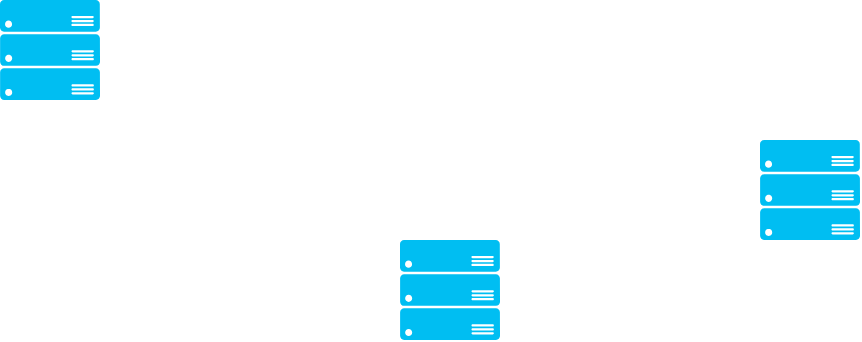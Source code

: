 <mxfile version="13.10.4" type="device"><diagram id="w9t1TPwlZJV0G8EtZgV3" name="Page-1"><mxGraphModel dx="2912" dy="1066" grid="1" gridSize="10" guides="1" tooltips="1" connect="1" arrows="1" fold="1" page="1" pageScale="1" pageWidth="850" pageHeight="1100" math="0" shadow="0"><root><mxCell id="0"/><mxCell id="1" parent="0"/><mxCell id="A6WYMhIaYgN8bLIZtQV6-1" value="" style="verticalLabelPosition=bottom;html=1;verticalAlign=top;align=center;strokeColor=none;fillColor=#00BEF2;shape=mxgraph.azure.server_rack;" vertex="1" parent="1"><mxGeometry x="-610" y="340" width="50" height="50" as="geometry"/></mxCell><mxCell id="A6WYMhIaYgN8bLIZtQV6-2" value="" style="verticalLabelPosition=bottom;html=1;verticalAlign=top;align=center;strokeColor=none;fillColor=#00BEF2;shape=mxgraph.azure.server_rack;" vertex="1" parent="1"><mxGeometry x="-230" y="410" width="50" height="50" as="geometry"/></mxCell><mxCell id="A6WYMhIaYgN8bLIZtQV6-3" value="" style="verticalLabelPosition=bottom;html=1;verticalAlign=top;align=center;strokeColor=none;fillColor=#00BEF2;shape=mxgraph.azure.server_rack;" vertex="1" parent="1"><mxGeometry x="-410" y="460" width="50" height="50" as="geometry"/></mxCell></root></mxGraphModel></diagram></mxfile>